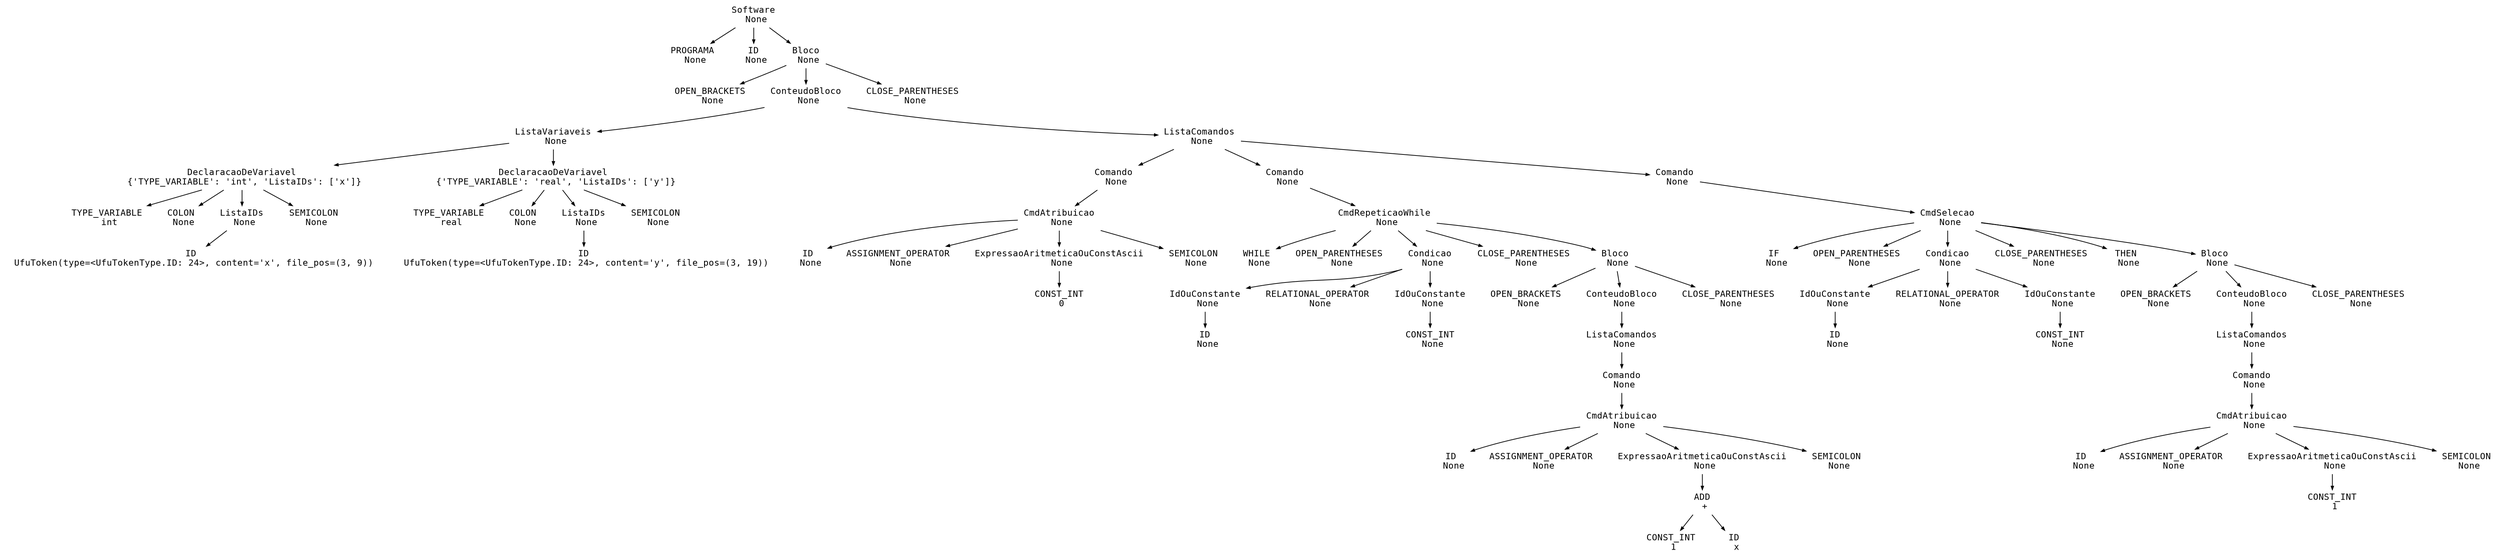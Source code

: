 digraph astgraph {
  node [shape=none, fontsize=12, fontname="Courier", height=.1];
  ranksep=.3;
  edge [arrowsize=.5]
node140164695252464 [label="Software
 None"]
node140164695252560 [label="PROGRAMA
 None"]
  node140164695252464 -> node140164695252560
node140164695252656 [label="ID
 None"]
  node140164695252464 -> node140164695252656
node140164699028688 [label="Bloco
 None"]
  node140164695252464 -> node140164699028688
node140164695252272 [label="OPEN_BRACKETS
 None"]
  node140164699028688 -> node140164695252272
node140164695602992 [label="ConteudoBloco
 None"]
  node140164699028688 -> node140164695602992
node140164695252368 [label="CLOSE_PARENTHESES
 None"]
  node140164699028688 -> node140164695252368
node140164695683424 [label="ListaVariaveis
 None"]
  node140164695602992 -> node140164695683424
node140164695239216 [label="ListaComandos
 None"]
  node140164695602992 -> node140164695239216
node140164695684144 [label="DeclaracaoDeVariavel
 {'TYPE_VARIABLE': 'int', 'ListaIDs': ['x']}"]
  node140164695683424 -> node140164695684144
node140164695683232 [label="DeclaracaoDeVariavel
 {'TYPE_VARIABLE': 'real', 'ListaIDs': ['y']}"]
  node140164695683424 -> node140164695683232
node140164695684000 [label="Comando
 None"]
  node140164695239216 -> node140164695684000
node140164695239312 [label="Comando
 None"]
  node140164695239216 -> node140164695239312
node140164695249968 [label="Comando
 None"]
  node140164695239216 -> node140164695249968
node140164695684192 [label="TYPE_VARIABLE
 int"]
  node140164695684144 -> node140164695684192
node140164695683184 [label="COLON
 None"]
  node140164695684144 -> node140164695683184
node140164695602944 [label="ListaIDs
 None"]
  node140164695684144 -> node140164695602944
node140164695683328 [label="SEMICOLON
 None"]
  node140164695684144 -> node140164695683328
node140164695683760 [label="TYPE_VARIABLE
 real"]
  node140164695683232 -> node140164695683760
node140164695683904 [label="COLON
 None"]
  node140164695683232 -> node140164695683904
node140164695683520 [label="ListaIDs
 None"]
  node140164695683232 -> node140164695683520
node140164695683712 [label="SEMICOLON
 None"]
  node140164695683232 -> node140164695683712
node140164695238736 [label="CmdAtribuicao
 None"]
  node140164695684000 -> node140164695238736
node140164695249584 [label="CmdRepeticaoWhile
 None"]
  node140164695239312 -> node140164695249584
node140164695251792 [label="CmdSelecao
 None"]
  node140164695249968 -> node140164695251792
node140164695603472 [label="ID
 UfuToken(type=<UfuTokenType.ID: 24>, content='x', file_pos=(3, 9))"]
  node140164695602944 -> node140164695603472
node140164695683616 [label="ID
 UfuToken(type=<UfuTokenType.ID: 24>, content='y', file_pos=(3, 19))"]
  node140164695683520 -> node140164695683616
node140164695238880 [label="ID
 None"]
  node140164695238736 -> node140164695238880
node140164695239024 [label="ASSIGNMENT_OPERATOR
 None"]
  node140164695238736 -> node140164695239024
node140164695684096 [label="ExpressaoAritmeticaOuConstAscii
 None"]
  node140164695238736 -> node140164695684096
node140164695239120 [label="SEMICOLON
 None"]
  node140164695238736 -> node140164695239120
node140164695249680 [label="WHILE
 None"]
  node140164695249584 -> node140164695249680
node140164695249776 [label="OPEN_PARENTHESES
 None"]
  node140164695249584 -> node140164695249776
node140164695239792 [label="Condicao
 None"]
  node140164695249584 -> node140164695239792
node140164695249872 [label="CLOSE_PARENTHESES
 None"]
  node140164695249584 -> node140164695249872
node140164695239984 [label="Bloco
 None"]
  node140164695249584 -> node140164695239984
node140164695251888 [label="IF
 None"]
  node140164695251792 -> node140164695251888
node140164695251984 [label="OPEN_PARENTHESES
 None"]
  node140164695251792 -> node140164695251984
node140164695250448 [label="Condicao
 None"]
  node140164695251792 -> node140164695250448
node140164695252080 [label="CLOSE_PARENTHESES
 None"]
  node140164695251792 -> node140164695252080
node140164695252176 [label="THEN
 None"]
  node140164695251792 -> node140164695252176
node140164695250640 [label="Bloco
 None"]
  node140164695251792 -> node140164695250640
node140164695238784 [label="CONST_INT
 0"]
  node140164695684096 -> node140164695238784
node140164695239408 [label="IdOuConstante
 None"]
  node140164695239792 -> node140164695239408
node140164695239888 [label="RELATIONAL_OPERATOR
 None"]
  node140164695239792 -> node140164695239888
node140164695239600 [label="IdOuConstante
 None"]
  node140164695239792 -> node140164695239600
node140164695249392 [label="OPEN_BRACKETS
 None"]
  node140164695239984 -> node140164695249392
node140164695240080 [label="ConteudoBloco
 None"]
  node140164695239984 -> node140164695240080
node140164695249440 [label="CLOSE_PARENTHESES
 None"]
  node140164695239984 -> node140164695249440
node140164695250064 [label="IdOuConstante
 None"]
  node140164695250448 -> node140164695250064
node140164695250544 [label="RELATIONAL_OPERATOR
 None"]
  node140164695250448 -> node140164695250544
node140164695250256 [label="IdOuConstante
 None"]
  node140164695250448 -> node140164695250256
node140164695251600 [label="OPEN_BRACKETS
 None"]
  node140164695250640 -> node140164695251600
node140164695250688 [label="ConteudoBloco
 None"]
  node140164695250640 -> node140164695250688
node140164695251696 [label="CLOSE_PARENTHESES
 None"]
  node140164695250640 -> node140164695251696
node140164695239456 [label="ID
 None"]
  node140164695239408 -> node140164695239456
node140164695239696 [label="CONST_INT
 None"]
  node140164695239600 -> node140164695239696
node140164695249296 [label="ListaComandos
 None"]
  node140164695240080 -> node140164695249296
node140164695250112 [label="ID
 None"]
  node140164695250064 -> node140164695250112
node140164695250352 [label="CONST_INT
 None"]
  node140164695250256 -> node140164695250352
node140164695251504 [label="ListaComandos
 None"]
  node140164695250688 -> node140164695251504
node140164695240128 [label="Comando
 None"]
  node140164695249296 -> node140164695240128
node140164695250784 [label="Comando
 None"]
  node140164695251504 -> node140164695250784
node140164695240560 [label="CmdAtribuicao
 None"]
  node140164695240128 -> node140164695240560
node140164695250976 [label="CmdAtribuicao
 None"]
  node140164695250784 -> node140164695250976
node140164695249008 [label="ID
 None"]
  node140164695240560 -> node140164695249008
node140164695249104 [label="ASSIGNMENT_OPERATOR
 None"]
  node140164695240560 -> node140164695249104
node140164695240272 [label="ExpressaoAritmeticaOuConstAscii
 None"]
  node140164695240560 -> node140164695240272
node140164695249200 [label="SEMICOLON
 None"]
  node140164695240560 -> node140164695249200
node140164695251216 [label="ID
 None"]
  node140164695250976 -> node140164695251216
node140164695251312 [label="ASSIGNMENT_OPERATOR
 None"]
  node140164695250976 -> node140164695251312
node140164695250928 [label="ExpressaoAritmeticaOuConstAscii
 None"]
  node140164695250976 -> node140164695250928
node140164695251408 [label="SEMICOLON
 None"]
  node140164695250976 -> node140164695251408
node140164695240320 [label="ADD
 +"]
  node140164695240272 -> node140164695240320
node140164695251072 [label="CONST_INT
 1"]
  node140164695250928 -> node140164695251072
node140164695240608 [label="CONST_INT
 1"]
  node140164695240320 -> node140164695240608
node140164695240416 [label="ID
 x"]
  node140164695240320 -> node140164695240416
}